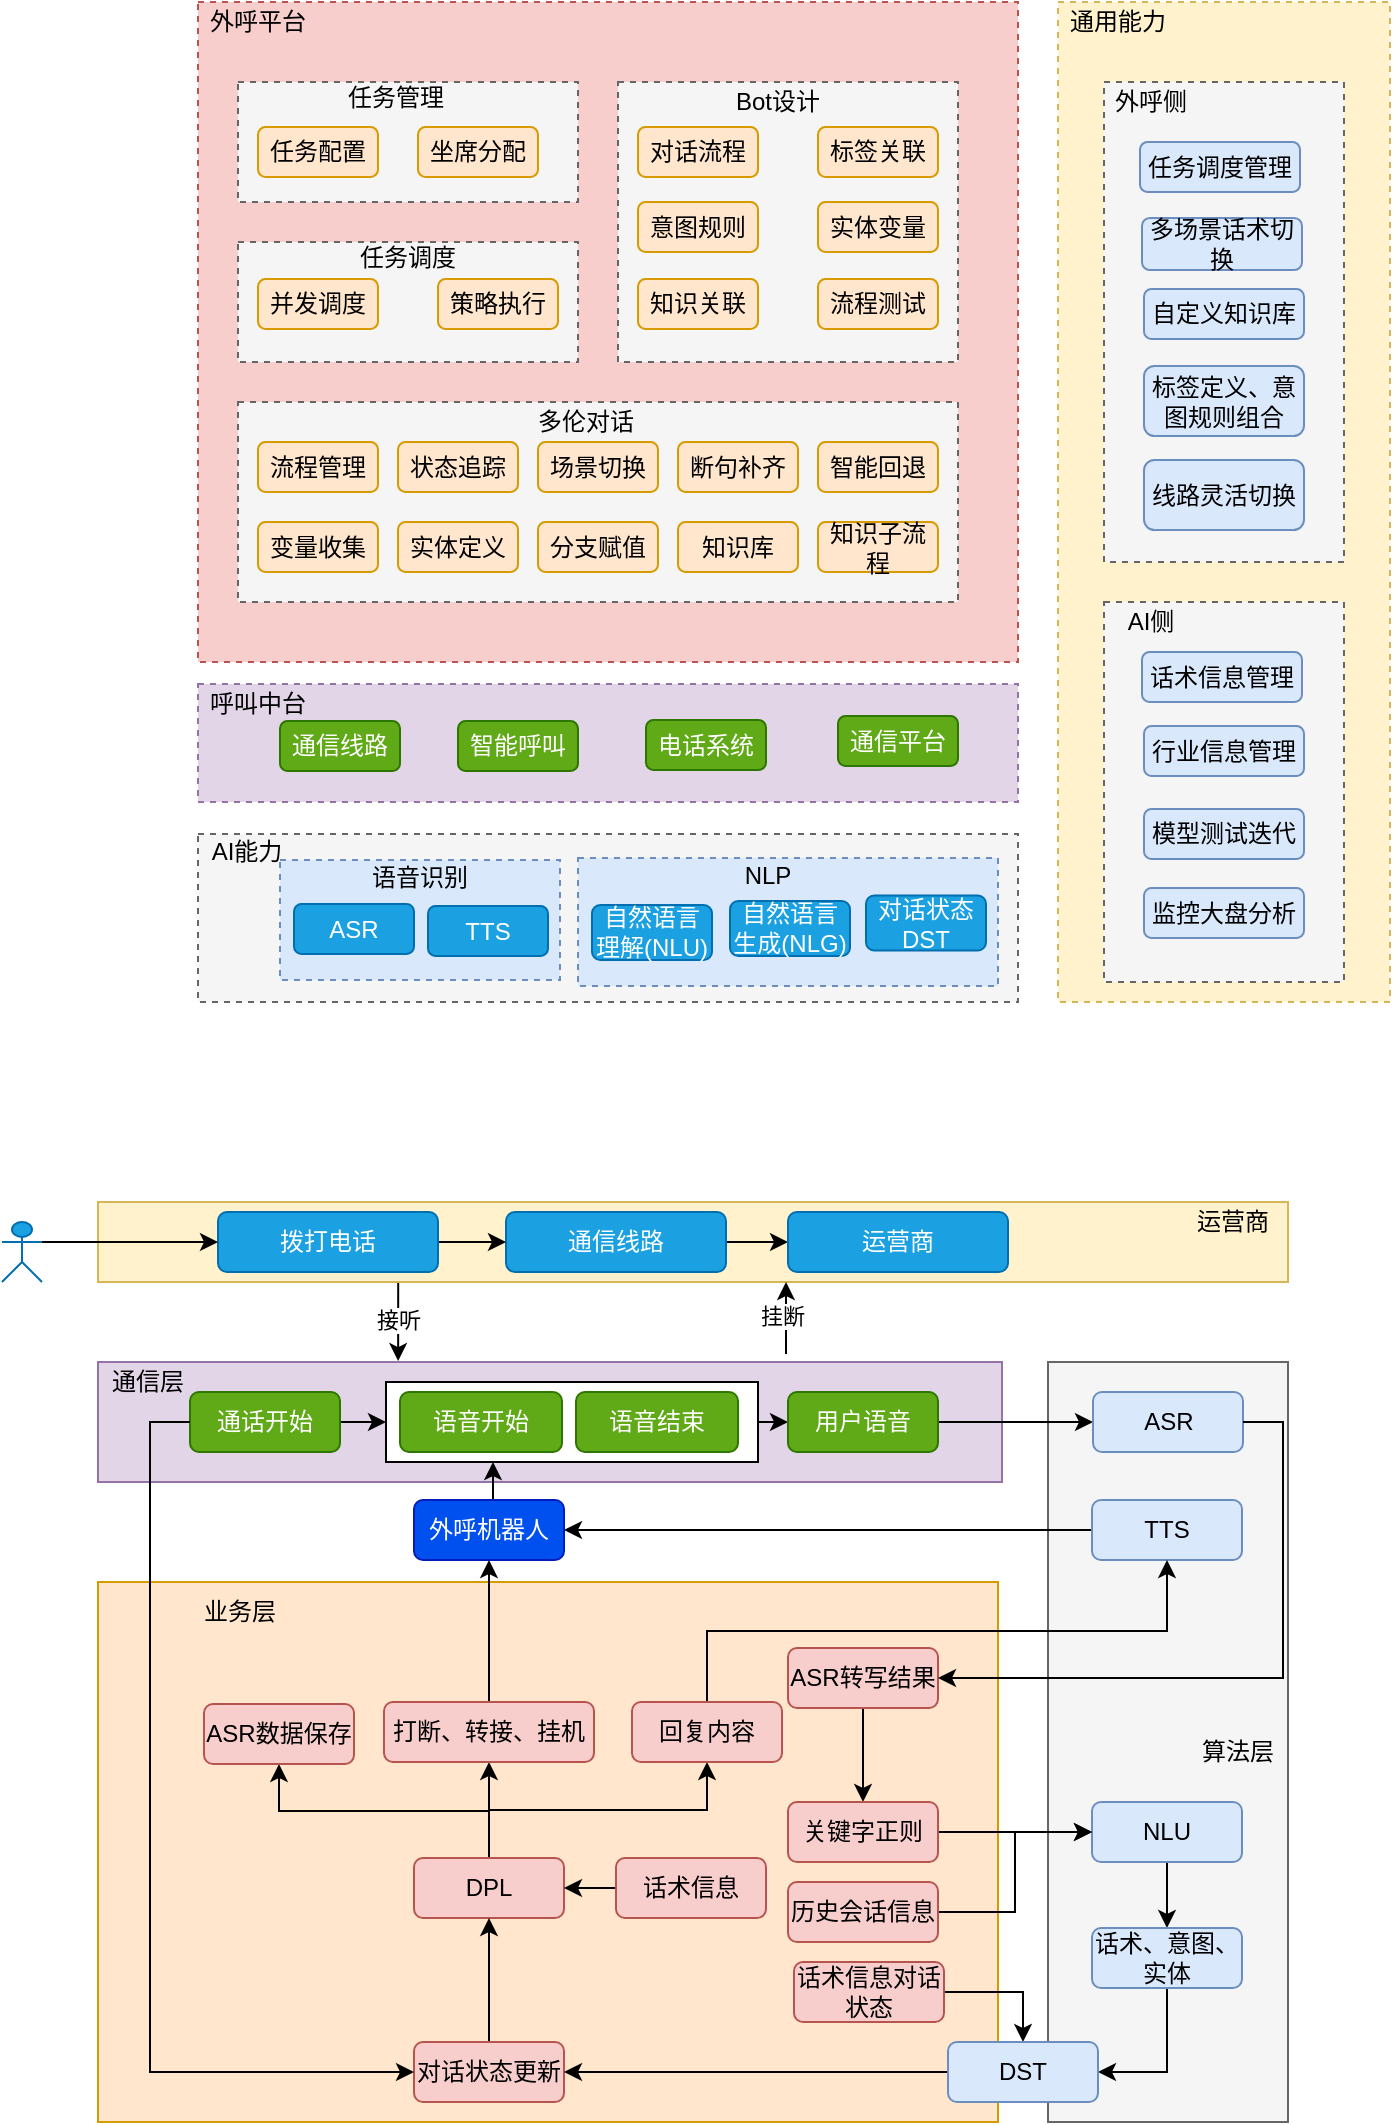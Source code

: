 <mxfile version="20.8.23" type="github">
  <diagram name="第 1 页" id="tDP9aZ8GYb4xz6D49_O7">
    <mxGraphModel dx="1242" dy="739" grid="1" gridSize="10" guides="1" tooltips="1" connect="1" arrows="1" fold="1" page="1" pageScale="1" pageWidth="827" pageHeight="1169" math="1" shadow="0">
      <root>
        <mxCell id="0" />
        <mxCell id="1" parent="0" />
        <mxCell id="jAihcUWYH7JJV95xpbsZ-118" value="" style="rounded=0;whiteSpace=wrap;html=1;fillColor=#f5f5f5;strokeColor=#666666;fontColor=#333333;" vertex="1" parent="1">
          <mxGeometry x="635" y="1080" width="120" height="380" as="geometry" />
        </mxCell>
        <mxCell id="jAihcUWYH7JJV95xpbsZ-66" value="" style="rounded=0;whiteSpace=wrap;html=1;dashed=1;fillColor=#f5f5f5;strokeColor=#666666;fontColor=#333333;" vertex="1" parent="1">
          <mxGeometry x="210" y="816" width="410" height="84" as="geometry" />
        </mxCell>
        <mxCell id="jAihcUWYH7JJV95xpbsZ-1" value="" style="rounded=0;whiteSpace=wrap;html=1;dashed=1;fillColor=#f8cecc;strokeColor=#b85450;" vertex="1" parent="1">
          <mxGeometry x="210" y="400" width="410" height="330" as="geometry" />
        </mxCell>
        <mxCell id="jAihcUWYH7JJV95xpbsZ-3" value="" style="rounded=0;whiteSpace=wrap;html=1;dashed=1;fillColor=#f5f5f5;fontColor=#333333;strokeColor=#666666;" vertex="1" parent="1">
          <mxGeometry x="230" y="440" width="170" height="60" as="geometry" />
        </mxCell>
        <mxCell id="jAihcUWYH7JJV95xpbsZ-2" value="任务配置" style="rounded=1;whiteSpace=wrap;html=1;fillColor=#ffe6cc;strokeColor=#d79b00;" vertex="1" parent="1">
          <mxGeometry x="240" y="462.5" width="60" height="25" as="geometry" />
        </mxCell>
        <mxCell id="jAihcUWYH7JJV95xpbsZ-4" value="坐席分配" style="rounded=1;whiteSpace=wrap;html=1;fillColor=#ffe6cc;strokeColor=#d79b00;" vertex="1" parent="1">
          <mxGeometry x="320" y="462.5" width="60" height="25" as="geometry" />
        </mxCell>
        <mxCell id="jAihcUWYH7JJV95xpbsZ-5" value="任务管理" style="text;html=1;strokeColor=none;fillColor=none;align=center;verticalAlign=middle;whiteSpace=wrap;rounded=0;" vertex="1" parent="1">
          <mxGeometry x="279" y="438" width="60" height="20" as="geometry" />
        </mxCell>
        <mxCell id="jAihcUWYH7JJV95xpbsZ-6" value="" style="rounded=0;whiteSpace=wrap;html=1;dashed=1;fillColor=#f5f5f5;fontColor=#333333;strokeColor=#666666;" vertex="1" parent="1">
          <mxGeometry x="230" y="520" width="170" height="60" as="geometry" />
        </mxCell>
        <mxCell id="jAihcUWYH7JJV95xpbsZ-7" value="并发调度" style="rounded=1;whiteSpace=wrap;html=1;fillColor=#ffe6cc;strokeColor=#d79b00;" vertex="1" parent="1">
          <mxGeometry x="240" y="538.5" width="60" height="25" as="geometry" />
        </mxCell>
        <mxCell id="jAihcUWYH7JJV95xpbsZ-8" value="策略执行" style="rounded=1;whiteSpace=wrap;html=1;fillColor=#ffe6cc;strokeColor=#d79b00;" vertex="1" parent="1">
          <mxGeometry x="330" y="538.5" width="60" height="25" as="geometry" />
        </mxCell>
        <mxCell id="jAihcUWYH7JJV95xpbsZ-9" value="任务调度" style="text;html=1;strokeColor=none;fillColor=none;align=center;verticalAlign=middle;whiteSpace=wrap;rounded=0;" vertex="1" parent="1">
          <mxGeometry x="285" y="517.5" width="60" height="20" as="geometry" />
        </mxCell>
        <mxCell id="jAihcUWYH7JJV95xpbsZ-10" value="" style="rounded=0;whiteSpace=wrap;html=1;dashed=1;fillColor=#f5f5f5;fontColor=#333333;strokeColor=#666666;" vertex="1" parent="1">
          <mxGeometry x="420" y="440" width="170" height="140" as="geometry" />
        </mxCell>
        <mxCell id="jAihcUWYH7JJV95xpbsZ-11" value="Bot设计" style="text;html=1;strokeColor=none;fillColor=none;align=center;verticalAlign=middle;whiteSpace=wrap;rounded=0;" vertex="1" parent="1">
          <mxGeometry x="470" y="440" width="60" height="20" as="geometry" />
        </mxCell>
        <mxCell id="jAihcUWYH7JJV95xpbsZ-12" value="对话流程" style="rounded=1;whiteSpace=wrap;html=1;fillColor=#ffe6cc;strokeColor=#d79b00;" vertex="1" parent="1">
          <mxGeometry x="430" y="462.5" width="60" height="25" as="geometry" />
        </mxCell>
        <mxCell id="jAihcUWYH7JJV95xpbsZ-13" value="意图规则" style="rounded=1;whiteSpace=wrap;html=1;fillColor=#ffe6cc;strokeColor=#d79b00;" vertex="1" parent="1">
          <mxGeometry x="430" y="500" width="60" height="25" as="geometry" />
        </mxCell>
        <mxCell id="jAihcUWYH7JJV95xpbsZ-14" value="知识关联" style="rounded=1;whiteSpace=wrap;html=1;fillColor=#ffe6cc;strokeColor=#d79b00;" vertex="1" parent="1">
          <mxGeometry x="430" y="538.5" width="60" height="25" as="geometry" />
        </mxCell>
        <mxCell id="jAihcUWYH7JJV95xpbsZ-15" value="标签关联" style="rounded=1;whiteSpace=wrap;html=1;fillColor=#ffe6cc;strokeColor=#d79b00;" vertex="1" parent="1">
          <mxGeometry x="520" y="462.5" width="60" height="25" as="geometry" />
        </mxCell>
        <mxCell id="jAihcUWYH7JJV95xpbsZ-16" value="实体变量" style="rounded=1;whiteSpace=wrap;html=1;fillColor=#ffe6cc;strokeColor=#d79b00;" vertex="1" parent="1">
          <mxGeometry x="520" y="500" width="60" height="25" as="geometry" />
        </mxCell>
        <mxCell id="jAihcUWYH7JJV95xpbsZ-17" value="流程测试" style="rounded=1;whiteSpace=wrap;html=1;fillColor=#ffe6cc;strokeColor=#d79b00;" vertex="1" parent="1">
          <mxGeometry x="520" y="538.5" width="60" height="25" as="geometry" />
        </mxCell>
        <mxCell id="jAihcUWYH7JJV95xpbsZ-18" value="" style="rounded=0;whiteSpace=wrap;html=1;dashed=1;fillColor=#f5f5f5;fontColor=#333333;strokeColor=#666666;" vertex="1" parent="1">
          <mxGeometry x="230" y="600" width="360" height="100" as="geometry" />
        </mxCell>
        <mxCell id="jAihcUWYH7JJV95xpbsZ-19" value="流程管理" style="rounded=1;whiteSpace=wrap;html=1;fillColor=#ffe6cc;strokeColor=#d79b00;" vertex="1" parent="1">
          <mxGeometry x="240" y="620" width="60" height="25" as="geometry" />
        </mxCell>
        <mxCell id="jAihcUWYH7JJV95xpbsZ-20" value="状态追踪" style="rounded=1;whiteSpace=wrap;html=1;fillColor=#ffe6cc;strokeColor=#d79b00;" vertex="1" parent="1">
          <mxGeometry x="310" y="620" width="60" height="25" as="geometry" />
        </mxCell>
        <mxCell id="jAihcUWYH7JJV95xpbsZ-21" value="场景切换" style="rounded=1;whiteSpace=wrap;html=1;fillColor=#ffe6cc;strokeColor=#d79b00;" vertex="1" parent="1">
          <mxGeometry x="380" y="620" width="60" height="25" as="geometry" />
        </mxCell>
        <mxCell id="jAihcUWYH7JJV95xpbsZ-22" value="断句补齐" style="rounded=1;whiteSpace=wrap;html=1;fillColor=#ffe6cc;strokeColor=#d79b00;" vertex="1" parent="1">
          <mxGeometry x="450" y="620" width="60" height="25" as="geometry" />
        </mxCell>
        <mxCell id="jAihcUWYH7JJV95xpbsZ-23" value="智能回退" style="rounded=1;whiteSpace=wrap;html=1;fillColor=#ffe6cc;strokeColor=#d79b00;" vertex="1" parent="1">
          <mxGeometry x="520" y="620" width="60" height="25" as="geometry" />
        </mxCell>
        <mxCell id="jAihcUWYH7JJV95xpbsZ-24" value="多伦对话" style="text;html=1;strokeColor=none;fillColor=none;align=center;verticalAlign=middle;whiteSpace=wrap;rounded=0;" vertex="1" parent="1">
          <mxGeometry x="374" y="600" width="60" height="20" as="geometry" />
        </mxCell>
        <mxCell id="jAihcUWYH7JJV95xpbsZ-25" value="变量收集" style="rounded=1;whiteSpace=wrap;html=1;fillColor=#ffe6cc;strokeColor=#d79b00;" vertex="1" parent="1">
          <mxGeometry x="240" y="660" width="60" height="25" as="geometry" />
        </mxCell>
        <mxCell id="jAihcUWYH7JJV95xpbsZ-26" value="实体定义" style="rounded=1;whiteSpace=wrap;html=1;fillColor=#ffe6cc;strokeColor=#d79b00;" vertex="1" parent="1">
          <mxGeometry x="310" y="660" width="60" height="25" as="geometry" />
        </mxCell>
        <mxCell id="jAihcUWYH7JJV95xpbsZ-27" value="分支赋值" style="rounded=1;whiteSpace=wrap;html=1;fillColor=#ffe6cc;strokeColor=#d79b00;" vertex="1" parent="1">
          <mxGeometry x="380" y="660" width="60" height="25" as="geometry" />
        </mxCell>
        <mxCell id="jAihcUWYH7JJV95xpbsZ-28" value="知识库" style="rounded=1;whiteSpace=wrap;html=1;fillColor=#ffe6cc;strokeColor=#d79b00;" vertex="1" parent="1">
          <mxGeometry x="450" y="660" width="60" height="25" as="geometry" />
        </mxCell>
        <mxCell id="jAihcUWYH7JJV95xpbsZ-29" value="知识子流程" style="rounded=1;whiteSpace=wrap;html=1;fillColor=#ffe6cc;strokeColor=#d79b00;" vertex="1" parent="1">
          <mxGeometry x="520" y="660" width="60" height="25" as="geometry" />
        </mxCell>
        <mxCell id="jAihcUWYH7JJV95xpbsZ-30" value="" style="rounded=0;whiteSpace=wrap;html=1;dashed=1;fillColor=#e1d5e7;strokeColor=#9673a6;" vertex="1" parent="1">
          <mxGeometry x="210" y="741" width="410" height="59" as="geometry" />
        </mxCell>
        <mxCell id="jAihcUWYH7JJV95xpbsZ-31" value="通信线路" style="rounded=1;whiteSpace=wrap;html=1;fillColor=#60a917;strokeColor=#2D7600;fontColor=#ffffff;" vertex="1" parent="1">
          <mxGeometry x="251" y="759.5" width="60" height="25" as="geometry" />
        </mxCell>
        <mxCell id="jAihcUWYH7JJV95xpbsZ-33" value="外呼平台" style="text;html=1;strokeColor=none;fillColor=none;align=center;verticalAlign=middle;whiteSpace=wrap;rounded=0;" vertex="1" parent="1">
          <mxGeometry x="210" y="400" width="60" height="20" as="geometry" />
        </mxCell>
        <mxCell id="jAihcUWYH7JJV95xpbsZ-34" value="智能呼叫" style="rounded=1;whiteSpace=wrap;html=1;fillColor=#60a917;fontColor=#ffffff;strokeColor=#2D7600;" vertex="1" parent="1">
          <mxGeometry x="340" y="759.5" width="60" height="25" as="geometry" />
        </mxCell>
        <mxCell id="jAihcUWYH7JJV95xpbsZ-35" value="电话系统" style="rounded=1;whiteSpace=wrap;html=1;fillColor=#60a917;fontColor=#ffffff;strokeColor=#2D7600;" vertex="1" parent="1">
          <mxGeometry x="434" y="759" width="60" height="25" as="geometry" />
        </mxCell>
        <mxCell id="jAihcUWYH7JJV95xpbsZ-36" value="通信平台" style="rounded=1;whiteSpace=wrap;html=1;fillColor=#60a917;fontColor=#ffffff;strokeColor=#2D7600;" vertex="1" parent="1">
          <mxGeometry x="530" y="757" width="60" height="25" as="geometry" />
        </mxCell>
        <mxCell id="jAihcUWYH7JJV95xpbsZ-37" value="呼叫中台" style="text;html=1;strokeColor=none;fillColor=none;align=center;verticalAlign=middle;whiteSpace=wrap;rounded=0;" vertex="1" parent="1">
          <mxGeometry x="210" y="741" width="60" height="20" as="geometry" />
        </mxCell>
        <mxCell id="jAihcUWYH7JJV95xpbsZ-38" value="" style="rounded=0;whiteSpace=wrap;html=1;dashed=1;fillColor=#dae8fc;strokeColor=#6c8ebf;" vertex="1" parent="1">
          <mxGeometry x="251" y="829" width="140" height="60" as="geometry" />
        </mxCell>
        <mxCell id="jAihcUWYH7JJV95xpbsZ-39" value="ASR" style="rounded=1;whiteSpace=wrap;html=1;fillColor=#1ba1e2;strokeColor=#006EAF;fontColor=#ffffff;" vertex="1" parent="1">
          <mxGeometry x="258" y="851" width="60" height="25" as="geometry" />
        </mxCell>
        <mxCell id="jAihcUWYH7JJV95xpbsZ-40" value="TTS" style="rounded=1;whiteSpace=wrap;html=1;fillColor=#1ba1e2;strokeColor=#006EAF;fontColor=#ffffff;" vertex="1" parent="1">
          <mxGeometry x="325" y="852" width="60" height="25" as="geometry" />
        </mxCell>
        <mxCell id="jAihcUWYH7JJV95xpbsZ-41" value="" style="rounded=0;whiteSpace=wrap;html=1;dashed=1;fillColor=#dae8fc;strokeColor=#6c8ebf;" vertex="1" parent="1">
          <mxGeometry x="400" y="828" width="210" height="64" as="geometry" />
        </mxCell>
        <mxCell id="jAihcUWYH7JJV95xpbsZ-42" value="语音识别" style="text;html=1;strokeColor=none;fillColor=none;align=center;verticalAlign=middle;whiteSpace=wrap;rounded=0;" vertex="1" parent="1">
          <mxGeometry x="291" y="827.5" width="60" height="20" as="geometry" />
        </mxCell>
        <mxCell id="jAihcUWYH7JJV95xpbsZ-43" value="NLP" style="text;html=1;strokeColor=none;fillColor=none;align=center;verticalAlign=middle;whiteSpace=wrap;rounded=0;" vertex="1" parent="1">
          <mxGeometry x="474" y="826.5" width="42" height="20" as="geometry" />
        </mxCell>
        <mxCell id="jAihcUWYH7JJV95xpbsZ-44" value="自然语言理解(NLU)" style="rounded=1;whiteSpace=wrap;html=1;fillColor=#1ba1e2;strokeColor=#006EAF;fontColor=#ffffff;" vertex="1" parent="1">
          <mxGeometry x="407" y="851.5" width="60" height="27.5" as="geometry" />
        </mxCell>
        <mxCell id="jAihcUWYH7JJV95xpbsZ-45" value="自然语言生成(NLG)" style="rounded=1;whiteSpace=wrap;html=1;fillColor=#1ba1e2;strokeColor=#006EAF;fontColor=#ffffff;" vertex="1" parent="1">
          <mxGeometry x="476" y="849.5" width="60" height="27.5" as="geometry" />
        </mxCell>
        <mxCell id="jAihcUWYH7JJV95xpbsZ-46" value="对话状态DST" style="rounded=1;whiteSpace=wrap;html=1;fillColor=#1ba1e2;strokeColor=#006EAF;fontColor=#ffffff;" vertex="1" parent="1">
          <mxGeometry x="544" y="846.75" width="60" height="27.5" as="geometry" />
        </mxCell>
        <mxCell id="jAihcUWYH7JJV95xpbsZ-47" value="" style="rounded=0;whiteSpace=wrap;html=1;dashed=1;fillColor=#fff2cc;strokeColor=#d6b656;" vertex="1" parent="1">
          <mxGeometry x="640" y="400" width="166" height="500" as="geometry" />
        </mxCell>
        <mxCell id="jAihcUWYH7JJV95xpbsZ-48" value="" style="rounded=0;whiteSpace=wrap;html=1;dashed=1;fillColor=#f5f5f5;fontColor=#333333;strokeColor=#666666;" vertex="1" parent="1">
          <mxGeometry x="663" y="440" width="120" height="240" as="geometry" />
        </mxCell>
        <mxCell id="jAihcUWYH7JJV95xpbsZ-49" value="" style="rounded=0;whiteSpace=wrap;html=1;dashed=1;fillColor=#f5f5f5;fontColor=#333333;strokeColor=#666666;" vertex="1" parent="1">
          <mxGeometry x="663" y="700" width="120" height="190" as="geometry" />
        </mxCell>
        <mxCell id="jAihcUWYH7JJV95xpbsZ-50" value="通用能力" style="text;html=1;strokeColor=none;fillColor=none;align=center;verticalAlign=middle;whiteSpace=wrap;rounded=0;" vertex="1" parent="1">
          <mxGeometry x="640" y="400" width="60" height="20" as="geometry" />
        </mxCell>
        <mxCell id="jAihcUWYH7JJV95xpbsZ-51" value="任务调度管理" style="rounded=1;whiteSpace=wrap;html=1;fillColor=#dae8fc;strokeColor=#6c8ebf;" vertex="1" parent="1">
          <mxGeometry x="681" y="470" width="80" height="25" as="geometry" />
        </mxCell>
        <mxCell id="jAihcUWYH7JJV95xpbsZ-52" value="多场景话术切换" style="rounded=1;whiteSpace=wrap;html=1;fillColor=#dae8fc;strokeColor=#6c8ebf;" vertex="1" parent="1">
          <mxGeometry x="682" y="508" width="80" height="26" as="geometry" />
        </mxCell>
        <mxCell id="jAihcUWYH7JJV95xpbsZ-53" value="自定义知识库" style="rounded=1;whiteSpace=wrap;html=1;fillColor=#dae8fc;strokeColor=#6c8ebf;" vertex="1" parent="1">
          <mxGeometry x="683" y="543.5" width="80" height="25" as="geometry" />
        </mxCell>
        <mxCell id="jAihcUWYH7JJV95xpbsZ-54" value="标签定义、意图规则组合" style="rounded=1;whiteSpace=wrap;html=1;fillColor=#dae8fc;strokeColor=#6c8ebf;" vertex="1" parent="1">
          <mxGeometry x="683" y="582" width="80" height="35" as="geometry" />
        </mxCell>
        <mxCell id="jAihcUWYH7JJV95xpbsZ-55" value="线路灵活切换" style="rounded=1;whiteSpace=wrap;html=1;fillColor=#dae8fc;strokeColor=#6c8ebf;" vertex="1" parent="1">
          <mxGeometry x="683" y="629" width="80" height="35" as="geometry" />
        </mxCell>
        <mxCell id="jAihcUWYH7JJV95xpbsZ-56" value="外呼侧" style="text;html=1;strokeColor=none;fillColor=none;align=center;verticalAlign=middle;whiteSpace=wrap;rounded=0;" vertex="1" parent="1">
          <mxGeometry x="663" y="440" width="47" height="20" as="geometry" />
        </mxCell>
        <mxCell id="jAihcUWYH7JJV95xpbsZ-57" value="话术信息管理" style="rounded=1;whiteSpace=wrap;html=1;fillColor=#dae8fc;strokeColor=#6c8ebf;" vertex="1" parent="1">
          <mxGeometry x="682" y="725" width="80" height="25" as="geometry" />
        </mxCell>
        <mxCell id="jAihcUWYH7JJV95xpbsZ-58" value="行业信息管理" style="rounded=1;whiteSpace=wrap;html=1;fillColor=#dae8fc;strokeColor=#6c8ebf;" vertex="1" parent="1">
          <mxGeometry x="683" y="762" width="80" height="25" as="geometry" />
        </mxCell>
        <mxCell id="jAihcUWYH7JJV95xpbsZ-59" value="模型测试迭代" style="rounded=1;whiteSpace=wrap;html=1;fillColor=#dae8fc;strokeColor=#6c8ebf;" vertex="1" parent="1">
          <mxGeometry x="683" y="803.5" width="80" height="25" as="geometry" />
        </mxCell>
        <mxCell id="jAihcUWYH7JJV95xpbsZ-60" value="监控大盘分析" style="rounded=1;whiteSpace=wrap;html=1;fillColor=#dae8fc;strokeColor=#6c8ebf;" vertex="1" parent="1">
          <mxGeometry x="683" y="843" width="80" height="25" as="geometry" />
        </mxCell>
        <mxCell id="jAihcUWYH7JJV95xpbsZ-61" value="AI侧" style="text;html=1;strokeColor=none;fillColor=none;align=center;verticalAlign=middle;whiteSpace=wrap;rounded=0;" vertex="1" parent="1">
          <mxGeometry x="663" y="700" width="47" height="20" as="geometry" />
        </mxCell>
        <mxCell id="jAihcUWYH7JJV95xpbsZ-67" value="AI能力" style="text;html=1;strokeColor=none;fillColor=none;align=center;verticalAlign=middle;whiteSpace=wrap;rounded=0;" vertex="1" parent="1">
          <mxGeometry x="210" y="815" width="49" height="20" as="geometry" />
        </mxCell>
        <mxCell id="jAihcUWYH7JJV95xpbsZ-106" value="接听" style="edgeStyle=orthogonalEdgeStyle;rounded=0;orthogonalLoop=1;jettySize=auto;html=1;exitX=0.25;exitY=1;exitDx=0;exitDy=0;entryX=0.332;entryY=-0.008;entryDx=0;entryDy=0;entryPerimeter=0;" edge="1" parent="1" source="jAihcUWYH7JJV95xpbsZ-68" target="jAihcUWYH7JJV95xpbsZ-71">
          <mxGeometry relative="1" as="geometry" />
        </mxCell>
        <mxCell id="jAihcUWYH7JJV95xpbsZ-68" value="" style="rounded=0;whiteSpace=wrap;html=1;fillColor=#fff2cc;strokeColor=#d6b656;" vertex="1" parent="1">
          <mxGeometry x="160" y="1000" width="595" height="40" as="geometry" />
        </mxCell>
        <mxCell id="jAihcUWYH7JJV95xpbsZ-101" style="edgeStyle=orthogonalEdgeStyle;rounded=0;orthogonalLoop=1;jettySize=auto;html=1;exitX=1;exitY=0.5;exitDx=0;exitDy=0;entryX=0;entryY=0.5;entryDx=0;entryDy=0;" edge="1" parent="1" source="jAihcUWYH7JJV95xpbsZ-69" target="jAihcUWYH7JJV95xpbsZ-70">
          <mxGeometry relative="1" as="geometry" />
        </mxCell>
        <mxCell id="jAihcUWYH7JJV95xpbsZ-69" value="通信线路" style="rounded=1;whiteSpace=wrap;html=1;fillColor=#1ba1e2;fontColor=#ffffff;strokeColor=#006EAF;" vertex="1" parent="1">
          <mxGeometry x="364" y="1005" width="110" height="30" as="geometry" />
        </mxCell>
        <mxCell id="jAihcUWYH7JJV95xpbsZ-70" value="运营商" style="rounded=1;whiteSpace=wrap;html=1;fillColor=#1ba1e2;fontColor=#ffffff;strokeColor=#006EAF;" vertex="1" parent="1">
          <mxGeometry x="505" y="1005" width="110" height="30" as="geometry" />
        </mxCell>
        <mxCell id="jAihcUWYH7JJV95xpbsZ-110" style="edgeStyle=orthogonalEdgeStyle;rounded=0;orthogonalLoop=1;jettySize=auto;html=1;entryX=0.563;entryY=1.07;entryDx=0;entryDy=0;entryPerimeter=0;" edge="1" parent="1">
          <mxGeometry relative="1" as="geometry">
            <mxPoint x="504" y="1076" as="sourcePoint" />
            <mxPoint x="503.725" y="1039.5" as="targetPoint" />
            <Array as="points">
              <mxPoint x="504" y="1040" />
              <mxPoint x="504" y="1040" />
            </Array>
          </mxGeometry>
        </mxCell>
        <mxCell id="jAihcUWYH7JJV95xpbsZ-111" value="挂断" style="edgeLabel;html=1;align=center;verticalAlign=middle;resizable=0;points=[];" vertex="1" connectable="0" parent="jAihcUWYH7JJV95xpbsZ-110">
          <mxGeometry x="0.068" y="2" relative="1" as="geometry">
            <mxPoint as="offset" />
          </mxGeometry>
        </mxCell>
        <mxCell id="jAihcUWYH7JJV95xpbsZ-71" value="" style="rounded=0;whiteSpace=wrap;html=1;fillColor=#e1d5e7;strokeColor=#9673a6;" vertex="1" parent="1">
          <mxGeometry x="160" y="1080" width="452" height="60" as="geometry" />
        </mxCell>
        <mxCell id="jAihcUWYH7JJV95xpbsZ-100" style="edgeStyle=orthogonalEdgeStyle;rounded=0;orthogonalLoop=1;jettySize=auto;html=1;exitX=1;exitY=0.5;exitDx=0;exitDy=0;entryX=0;entryY=0.5;entryDx=0;entryDy=0;" edge="1" parent="1" source="jAihcUWYH7JJV95xpbsZ-72" target="jAihcUWYH7JJV95xpbsZ-69">
          <mxGeometry relative="1" as="geometry" />
        </mxCell>
        <mxCell id="jAihcUWYH7JJV95xpbsZ-72" value="拨打电话" style="rounded=1;whiteSpace=wrap;html=1;fillColor=#1ba1e2;strokeColor=#006EAF;fontColor=#ffffff;" vertex="1" parent="1">
          <mxGeometry x="220" y="1005" width="110" height="30" as="geometry" />
        </mxCell>
        <mxCell id="jAihcUWYH7JJV95xpbsZ-99" style="edgeStyle=orthogonalEdgeStyle;rounded=0;orthogonalLoop=1;jettySize=auto;html=1;exitX=1;exitY=0.333;exitDx=0;exitDy=0;exitPerimeter=0;entryX=0;entryY=0.5;entryDx=0;entryDy=0;" edge="1" parent="1" source="jAihcUWYH7JJV95xpbsZ-73" target="jAihcUWYH7JJV95xpbsZ-72">
          <mxGeometry relative="1" as="geometry" />
        </mxCell>
        <mxCell id="jAihcUWYH7JJV95xpbsZ-73" value="" style="shape=umlActor;verticalLabelPosition=bottom;verticalAlign=top;html=1;outlineConnect=0;fillColor=#1ba1e2;fontColor=#ffffff;strokeColor=#006EAF;" vertex="1" parent="1">
          <mxGeometry x="112" y="1010" width="20" height="30" as="geometry" />
        </mxCell>
        <mxCell id="jAihcUWYH7JJV95xpbsZ-104" style="edgeStyle=orthogonalEdgeStyle;rounded=0;orthogonalLoop=1;jettySize=auto;html=1;exitX=1;exitY=0.5;exitDx=0;exitDy=0;entryX=0;entryY=0.5;entryDx=0;entryDy=0;" edge="1" parent="1" source="jAihcUWYH7JJV95xpbsZ-74" target="jAihcUWYH7JJV95xpbsZ-77">
          <mxGeometry relative="1" as="geometry" />
        </mxCell>
        <mxCell id="jAihcUWYH7JJV95xpbsZ-74" value="通话开始" style="rounded=1;whiteSpace=wrap;html=1;fillColor=#60a917;fontColor=#ffffff;strokeColor=#2D7600;" vertex="1" parent="1">
          <mxGeometry x="206" y="1095" width="75" height="30" as="geometry" />
        </mxCell>
        <mxCell id="jAihcUWYH7JJV95xpbsZ-112" style="edgeStyle=orthogonalEdgeStyle;rounded=0;orthogonalLoop=1;jettySize=auto;html=1;exitX=1;exitY=0.5;exitDx=0;exitDy=0;entryX=0;entryY=0.5;entryDx=0;entryDy=0;" edge="1" parent="1" source="jAihcUWYH7JJV95xpbsZ-77" target="jAihcUWYH7JJV95xpbsZ-79">
          <mxGeometry relative="1" as="geometry" />
        </mxCell>
        <mxCell id="jAihcUWYH7JJV95xpbsZ-77" value="" style="rounded=0;whiteSpace=wrap;html=1;" vertex="1" parent="1">
          <mxGeometry x="304" y="1090" width="186" height="40" as="geometry" />
        </mxCell>
        <mxCell id="jAihcUWYH7JJV95xpbsZ-75" value="语音开始" style="rounded=1;whiteSpace=wrap;html=1;fillColor=#60a917;fontColor=#ffffff;strokeColor=#2D7600;" vertex="1" parent="1">
          <mxGeometry x="311" y="1095" width="81" height="30" as="geometry" />
        </mxCell>
        <mxCell id="jAihcUWYH7JJV95xpbsZ-76" value="语音结束" style="rounded=1;whiteSpace=wrap;html=1;fillColor=#60a917;fontColor=#ffffff;strokeColor=#2D7600;" vertex="1" parent="1">
          <mxGeometry x="399" y="1095" width="81" height="30" as="geometry" />
        </mxCell>
        <mxCell id="jAihcUWYH7JJV95xpbsZ-139" style="edgeStyle=orthogonalEdgeStyle;rounded=0;orthogonalLoop=1;jettySize=auto;html=1;exitX=0.5;exitY=0;exitDx=0;exitDy=0;entryX=0.25;entryY=1;entryDx=0;entryDy=0;" edge="1" parent="1">
          <mxGeometry relative="1" as="geometry">
            <mxPoint x="362.5" y="1149" as="sourcePoint" />
            <mxPoint x="357.5" y="1130" as="targetPoint" />
          </mxGeometry>
        </mxCell>
        <mxCell id="jAihcUWYH7JJV95xpbsZ-78" value="外呼机器人" style="rounded=1;whiteSpace=wrap;html=1;fillColor=#0050ef;fontColor=#ffffff;strokeColor=#001DBC;" vertex="1" parent="1">
          <mxGeometry x="318" y="1149" width="75" height="30" as="geometry" />
        </mxCell>
        <mxCell id="jAihcUWYH7JJV95xpbsZ-117" style="edgeStyle=orthogonalEdgeStyle;rounded=0;orthogonalLoop=1;jettySize=auto;html=1;exitX=1;exitY=0.5;exitDx=0;exitDy=0;" edge="1" parent="1" source="jAihcUWYH7JJV95xpbsZ-79" target="jAihcUWYH7JJV95xpbsZ-81">
          <mxGeometry relative="1" as="geometry" />
        </mxCell>
        <mxCell id="jAihcUWYH7JJV95xpbsZ-79" value="用户语音" style="rounded=1;whiteSpace=wrap;html=1;fillColor=#60a917;fontColor=#ffffff;strokeColor=#2D7600;" vertex="1" parent="1">
          <mxGeometry x="505" y="1095" width="75" height="30" as="geometry" />
        </mxCell>
        <mxCell id="jAihcUWYH7JJV95xpbsZ-81" value="ASR" style="rounded=1;whiteSpace=wrap;html=1;fillColor=#dae8fc;strokeColor=#6c8ebf;" vertex="1" parent="1">
          <mxGeometry x="657.5" y="1095" width="75" height="30" as="geometry" />
        </mxCell>
        <mxCell id="jAihcUWYH7JJV95xpbsZ-133" style="edgeStyle=orthogonalEdgeStyle;rounded=0;orthogonalLoop=1;jettySize=auto;html=1;exitX=0;exitY=0.5;exitDx=0;exitDy=0;" edge="1" parent="1" source="jAihcUWYH7JJV95xpbsZ-82" target="jAihcUWYH7JJV95xpbsZ-78">
          <mxGeometry relative="1" as="geometry" />
        </mxCell>
        <mxCell id="jAihcUWYH7JJV95xpbsZ-82" value="TTS" style="rounded=1;whiteSpace=wrap;html=1;fillColor=#dae8fc;strokeColor=#6c8ebf;" vertex="1" parent="1">
          <mxGeometry x="657" y="1149" width="75" height="30" as="geometry" />
        </mxCell>
        <mxCell id="jAihcUWYH7JJV95xpbsZ-83" value="" style="rounded=0;whiteSpace=wrap;html=1;fillColor=#ffe6cc;strokeColor=#d79b00;" vertex="1" parent="1">
          <mxGeometry x="160" y="1190" width="450" height="270" as="geometry" />
        </mxCell>
        <mxCell id="jAihcUWYH7JJV95xpbsZ-122" style="edgeStyle=orthogonalEdgeStyle;rounded=0;orthogonalLoop=1;jettySize=auto;html=1;exitX=0.5;exitY=1;exitDx=0;exitDy=0;entryX=0.5;entryY=0;entryDx=0;entryDy=0;" edge="1" parent="1" source="jAihcUWYH7JJV95xpbsZ-84" target="jAihcUWYH7JJV95xpbsZ-85">
          <mxGeometry relative="1" as="geometry" />
        </mxCell>
        <mxCell id="jAihcUWYH7JJV95xpbsZ-84" value="NLU" style="rounded=1;whiteSpace=wrap;html=1;fillColor=#dae8fc;strokeColor=#6c8ebf;" vertex="1" parent="1">
          <mxGeometry x="657" y="1300" width="75" height="30" as="geometry" />
        </mxCell>
        <mxCell id="jAihcUWYH7JJV95xpbsZ-123" style="edgeStyle=orthogonalEdgeStyle;rounded=0;orthogonalLoop=1;jettySize=auto;html=1;exitX=0.5;exitY=1;exitDx=0;exitDy=0;entryX=1;entryY=0.5;entryDx=0;entryDy=0;" edge="1" parent="1" source="jAihcUWYH7JJV95xpbsZ-85" target="jAihcUWYH7JJV95xpbsZ-97">
          <mxGeometry relative="1" as="geometry" />
        </mxCell>
        <mxCell id="jAihcUWYH7JJV95xpbsZ-85" value="话术、意图、实体" style="rounded=1;whiteSpace=wrap;html=1;fillColor=#dae8fc;strokeColor=#6c8ebf;" vertex="1" parent="1">
          <mxGeometry x="657" y="1363" width="75" height="30" as="geometry" />
        </mxCell>
        <mxCell id="jAihcUWYH7JJV95xpbsZ-120" style="edgeStyle=orthogonalEdgeStyle;rounded=0;orthogonalLoop=1;jettySize=auto;html=1;exitX=0.5;exitY=1;exitDx=0;exitDy=0;entryX=0.5;entryY=0;entryDx=0;entryDy=0;" edge="1" parent="1" source="jAihcUWYH7JJV95xpbsZ-86" target="jAihcUWYH7JJV95xpbsZ-87">
          <mxGeometry relative="1" as="geometry" />
        </mxCell>
        <mxCell id="jAihcUWYH7JJV95xpbsZ-86" value="ASR转写结果" style="rounded=1;whiteSpace=wrap;html=1;fillColor=#f8cecc;strokeColor=#b85450;" vertex="1" parent="1">
          <mxGeometry x="505" y="1223" width="75" height="30" as="geometry" />
        </mxCell>
        <mxCell id="jAihcUWYH7JJV95xpbsZ-121" style="edgeStyle=orthogonalEdgeStyle;rounded=0;orthogonalLoop=1;jettySize=auto;html=1;exitX=1;exitY=0.5;exitDx=0;exitDy=0;entryX=0;entryY=0.5;entryDx=0;entryDy=0;" edge="1" parent="1" source="jAihcUWYH7JJV95xpbsZ-87" target="jAihcUWYH7JJV95xpbsZ-84">
          <mxGeometry relative="1" as="geometry" />
        </mxCell>
        <mxCell id="jAihcUWYH7JJV95xpbsZ-87" value="关键字正则" style="rounded=1;whiteSpace=wrap;html=1;fillColor=#f8cecc;strokeColor=#b85450;" vertex="1" parent="1">
          <mxGeometry x="505" y="1300" width="75" height="30" as="geometry" />
        </mxCell>
        <mxCell id="jAihcUWYH7JJV95xpbsZ-124" style="edgeStyle=orthogonalEdgeStyle;rounded=0;orthogonalLoop=1;jettySize=auto;html=1;exitX=1;exitY=0.5;exitDx=0;exitDy=0;entryX=0;entryY=0.5;entryDx=0;entryDy=0;" edge="1" parent="1" source="jAihcUWYH7JJV95xpbsZ-88" target="jAihcUWYH7JJV95xpbsZ-84">
          <mxGeometry relative="1" as="geometry" />
        </mxCell>
        <mxCell id="jAihcUWYH7JJV95xpbsZ-88" value="历史会话信息" style="rounded=1;whiteSpace=wrap;html=1;fillColor=#f8cecc;strokeColor=#b85450;" vertex="1" parent="1">
          <mxGeometry x="505" y="1340" width="75" height="30" as="geometry" />
        </mxCell>
        <mxCell id="jAihcUWYH7JJV95xpbsZ-125" style="edgeStyle=orthogonalEdgeStyle;rounded=0;orthogonalLoop=1;jettySize=auto;html=1;exitX=1;exitY=0.5;exitDx=0;exitDy=0;entryX=0.5;entryY=0;entryDx=0;entryDy=0;" edge="1" parent="1" source="jAihcUWYH7JJV95xpbsZ-89" target="jAihcUWYH7JJV95xpbsZ-97">
          <mxGeometry relative="1" as="geometry" />
        </mxCell>
        <mxCell id="jAihcUWYH7JJV95xpbsZ-89" value="话术信息对话状态" style="rounded=1;whiteSpace=wrap;html=1;fillColor=#f8cecc;strokeColor=#b85450;" vertex="1" parent="1">
          <mxGeometry x="508" y="1380" width="75" height="30" as="geometry" />
        </mxCell>
        <mxCell id="jAihcUWYH7JJV95xpbsZ-128" style="edgeStyle=orthogonalEdgeStyle;rounded=0;orthogonalLoop=1;jettySize=auto;html=1;exitX=0.5;exitY=0;exitDx=0;exitDy=0;entryX=0.5;entryY=1;entryDx=0;entryDy=0;" edge="1" parent="1" source="jAihcUWYH7JJV95xpbsZ-90" target="jAihcUWYH7JJV95xpbsZ-94">
          <mxGeometry relative="1" as="geometry" />
        </mxCell>
        <mxCell id="jAihcUWYH7JJV95xpbsZ-129" style="edgeStyle=orthogonalEdgeStyle;rounded=0;orthogonalLoop=1;jettySize=auto;html=1;exitX=0.5;exitY=0;exitDx=0;exitDy=0;entryX=0.5;entryY=1;entryDx=0;entryDy=0;" edge="1" parent="1" source="jAihcUWYH7JJV95xpbsZ-90" target="jAihcUWYH7JJV95xpbsZ-95">
          <mxGeometry relative="1" as="geometry" />
        </mxCell>
        <mxCell id="jAihcUWYH7JJV95xpbsZ-130" style="edgeStyle=orthogonalEdgeStyle;rounded=0;orthogonalLoop=1;jettySize=auto;html=1;exitX=0.5;exitY=0;exitDx=0;exitDy=0;" edge="1" parent="1" source="jAihcUWYH7JJV95xpbsZ-90" target="jAihcUWYH7JJV95xpbsZ-93">
          <mxGeometry relative="1" as="geometry" />
        </mxCell>
        <mxCell id="jAihcUWYH7JJV95xpbsZ-90" value="DPL" style="rounded=1;whiteSpace=wrap;html=1;fillColor=#f8cecc;strokeColor=#b85450;" vertex="1" parent="1">
          <mxGeometry x="318" y="1328" width="75" height="30" as="geometry" />
        </mxCell>
        <mxCell id="jAihcUWYH7JJV95xpbsZ-127" style="edgeStyle=orthogonalEdgeStyle;rounded=0;orthogonalLoop=1;jettySize=auto;html=1;exitX=0.5;exitY=0;exitDx=0;exitDy=0;entryX=0.5;entryY=1;entryDx=0;entryDy=0;" edge="1" parent="1" source="jAihcUWYH7JJV95xpbsZ-91" target="jAihcUWYH7JJV95xpbsZ-90">
          <mxGeometry relative="1" as="geometry" />
        </mxCell>
        <mxCell id="jAihcUWYH7JJV95xpbsZ-91" value="对话状态更新" style="rounded=1;whiteSpace=wrap;html=1;fillColor=#f8cecc;strokeColor=#b85450;" vertex="1" parent="1">
          <mxGeometry x="318" y="1420" width="75" height="30" as="geometry" />
        </mxCell>
        <mxCell id="jAihcUWYH7JJV95xpbsZ-131" style="edgeStyle=orthogonalEdgeStyle;rounded=0;orthogonalLoop=1;jettySize=auto;html=1;exitX=0;exitY=0.5;exitDx=0;exitDy=0;" edge="1" parent="1" source="jAihcUWYH7JJV95xpbsZ-92" target="jAihcUWYH7JJV95xpbsZ-90">
          <mxGeometry relative="1" as="geometry" />
        </mxCell>
        <mxCell id="jAihcUWYH7JJV95xpbsZ-92" value="话术信息" style="rounded=1;whiteSpace=wrap;html=1;fillColor=#f8cecc;strokeColor=#b85450;" vertex="1" parent="1">
          <mxGeometry x="419" y="1328" width="75" height="30" as="geometry" />
        </mxCell>
        <mxCell id="jAihcUWYH7JJV95xpbsZ-93" value="ASR数据保存" style="rounded=1;whiteSpace=wrap;html=1;fillColor=#f8cecc;strokeColor=#b85450;" vertex="1" parent="1">
          <mxGeometry x="213" y="1251" width="75" height="30" as="geometry" />
        </mxCell>
        <mxCell id="jAihcUWYH7JJV95xpbsZ-134" style="edgeStyle=orthogonalEdgeStyle;rounded=0;orthogonalLoop=1;jettySize=auto;html=1;exitX=0.5;exitY=0;exitDx=0;exitDy=0;entryX=0.5;entryY=1;entryDx=0;entryDy=0;" edge="1" parent="1" source="jAihcUWYH7JJV95xpbsZ-94" target="jAihcUWYH7JJV95xpbsZ-78">
          <mxGeometry relative="1" as="geometry" />
        </mxCell>
        <mxCell id="jAihcUWYH7JJV95xpbsZ-94" value="打断、转接、挂机" style="rounded=1;whiteSpace=wrap;html=1;fillColor=#f8cecc;strokeColor=#b85450;" vertex="1" parent="1">
          <mxGeometry x="303" y="1250" width="105" height="30" as="geometry" />
        </mxCell>
        <mxCell id="jAihcUWYH7JJV95xpbsZ-132" style="edgeStyle=orthogonalEdgeStyle;rounded=0;orthogonalLoop=1;jettySize=auto;html=1;exitX=0.5;exitY=0;exitDx=0;exitDy=0;entryX=0.5;entryY=1;entryDx=0;entryDy=0;" edge="1" parent="1" source="jAihcUWYH7JJV95xpbsZ-95" target="jAihcUWYH7JJV95xpbsZ-82">
          <mxGeometry relative="1" as="geometry" />
        </mxCell>
        <mxCell id="jAihcUWYH7JJV95xpbsZ-95" value="回复内容" style="rounded=1;whiteSpace=wrap;html=1;fillColor=#f8cecc;strokeColor=#b85450;" vertex="1" parent="1">
          <mxGeometry x="427" y="1250" width="75" height="30" as="geometry" />
        </mxCell>
        <mxCell id="jAihcUWYH7JJV95xpbsZ-96" style="edgeStyle=orthogonalEdgeStyle;rounded=0;orthogonalLoop=1;jettySize=auto;html=1;exitX=0.5;exitY=1;exitDx=0;exitDy=0;" edge="1" parent="1" source="jAihcUWYH7JJV95xpbsZ-89" target="jAihcUWYH7JJV95xpbsZ-89">
          <mxGeometry relative="1" as="geometry" />
        </mxCell>
        <mxCell id="jAihcUWYH7JJV95xpbsZ-126" style="edgeStyle=orthogonalEdgeStyle;rounded=0;orthogonalLoop=1;jettySize=auto;html=1;exitX=0;exitY=0.5;exitDx=0;exitDy=0;entryX=1;entryY=0.5;entryDx=0;entryDy=0;" edge="1" parent="1" source="jAihcUWYH7JJV95xpbsZ-97" target="jAihcUWYH7JJV95xpbsZ-91">
          <mxGeometry relative="1" as="geometry" />
        </mxCell>
        <mxCell id="jAihcUWYH7JJV95xpbsZ-97" value="DST" style="rounded=1;whiteSpace=wrap;html=1;fillColor=#dae8fc;strokeColor=#6c8ebf;" vertex="1" parent="1">
          <mxGeometry x="585" y="1420" width="75" height="30" as="geometry" />
        </mxCell>
        <mxCell id="jAihcUWYH7JJV95xpbsZ-119" style="edgeStyle=orthogonalEdgeStyle;rounded=0;orthogonalLoop=1;jettySize=auto;html=1;exitX=1;exitY=0.5;exitDx=0;exitDy=0;entryX=1;entryY=0.5;entryDx=0;entryDy=0;" edge="1" parent="1" source="jAihcUWYH7JJV95xpbsZ-81" target="jAihcUWYH7JJV95xpbsZ-86">
          <mxGeometry relative="1" as="geometry" />
        </mxCell>
        <mxCell id="jAihcUWYH7JJV95xpbsZ-135" style="edgeStyle=orthogonalEdgeStyle;rounded=0;orthogonalLoop=1;jettySize=auto;html=1;exitX=0;exitY=0.5;exitDx=0;exitDy=0;entryX=0;entryY=0.5;entryDx=0;entryDy=0;" edge="1" parent="1" source="jAihcUWYH7JJV95xpbsZ-74" target="jAihcUWYH7JJV95xpbsZ-91">
          <mxGeometry relative="1" as="geometry" />
        </mxCell>
        <mxCell id="jAihcUWYH7JJV95xpbsZ-140" value="运营商" style="text;html=1;strokeColor=none;fillColor=none;align=center;verticalAlign=middle;whiteSpace=wrap;rounded=0;" vertex="1" parent="1">
          <mxGeometry x="700" y="1000" width="55" height="20" as="geometry" />
        </mxCell>
        <mxCell id="jAihcUWYH7JJV95xpbsZ-141" value="通信层" style="text;html=1;strokeColor=none;fillColor=none;align=center;verticalAlign=middle;whiteSpace=wrap;rounded=0;" vertex="1" parent="1">
          <mxGeometry x="160" y="1080" width="50" height="20" as="geometry" />
        </mxCell>
        <mxCell id="jAihcUWYH7JJV95xpbsZ-143" value="算法层" style="text;html=1;strokeColor=none;fillColor=none;align=center;verticalAlign=middle;whiteSpace=wrap;rounded=0;" vertex="1" parent="1">
          <mxGeometry x="705" y="1260" width="50" height="30" as="geometry" />
        </mxCell>
        <mxCell id="jAihcUWYH7JJV95xpbsZ-145" value="业务层" style="text;html=1;strokeColor=none;fillColor=none;align=center;verticalAlign=middle;whiteSpace=wrap;rounded=0;" vertex="1" parent="1">
          <mxGeometry x="206" y="1190" width="50" height="30" as="geometry" />
        </mxCell>
      </root>
    </mxGraphModel>
  </diagram>
</mxfile>
